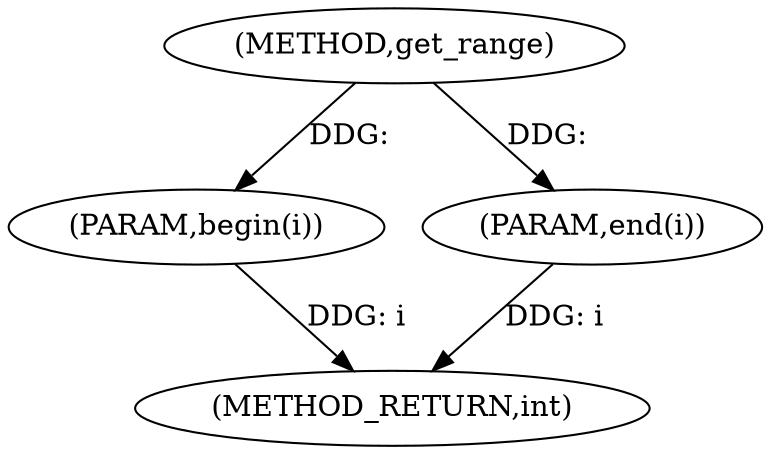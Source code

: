 digraph "get_range" {  
"1000120" [label = "(METHOD,get_range)" ]
"1000124" [label = "(METHOD_RETURN,int)" ]
"1000121" [label = "(PARAM,begin(i))" ]
"1000122" [label = "(PARAM,end(i))" ]
  "1000121" -> "1000124"  [ label = "DDG: i"] 
  "1000122" -> "1000124"  [ label = "DDG: i"] 
  "1000120" -> "1000121"  [ label = "DDG: "] 
  "1000120" -> "1000122"  [ label = "DDG: "] 
}
